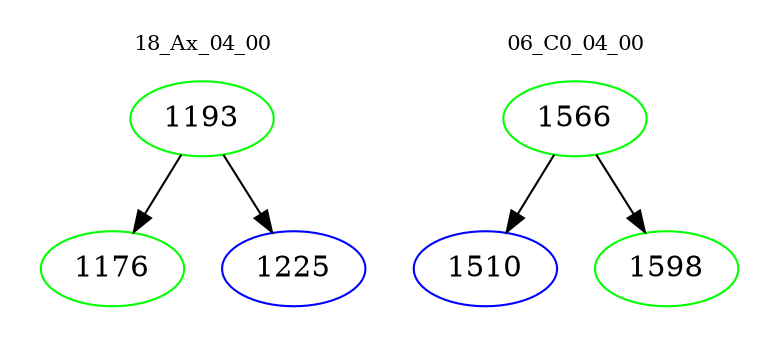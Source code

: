 digraph{
subgraph cluster_0 {
color = white
label = "18_Ax_04_00";
fontsize=10;
T0_1193 [label="1193", color="green"]
T0_1193 -> T0_1176 [color="black"]
T0_1176 [label="1176", color="green"]
T0_1193 -> T0_1225 [color="black"]
T0_1225 [label="1225", color="blue"]
}
subgraph cluster_1 {
color = white
label = "06_C0_04_00";
fontsize=10;
T1_1566 [label="1566", color="green"]
T1_1566 -> T1_1510 [color="black"]
T1_1510 [label="1510", color="blue"]
T1_1566 -> T1_1598 [color="black"]
T1_1598 [label="1598", color="green"]
}
}
